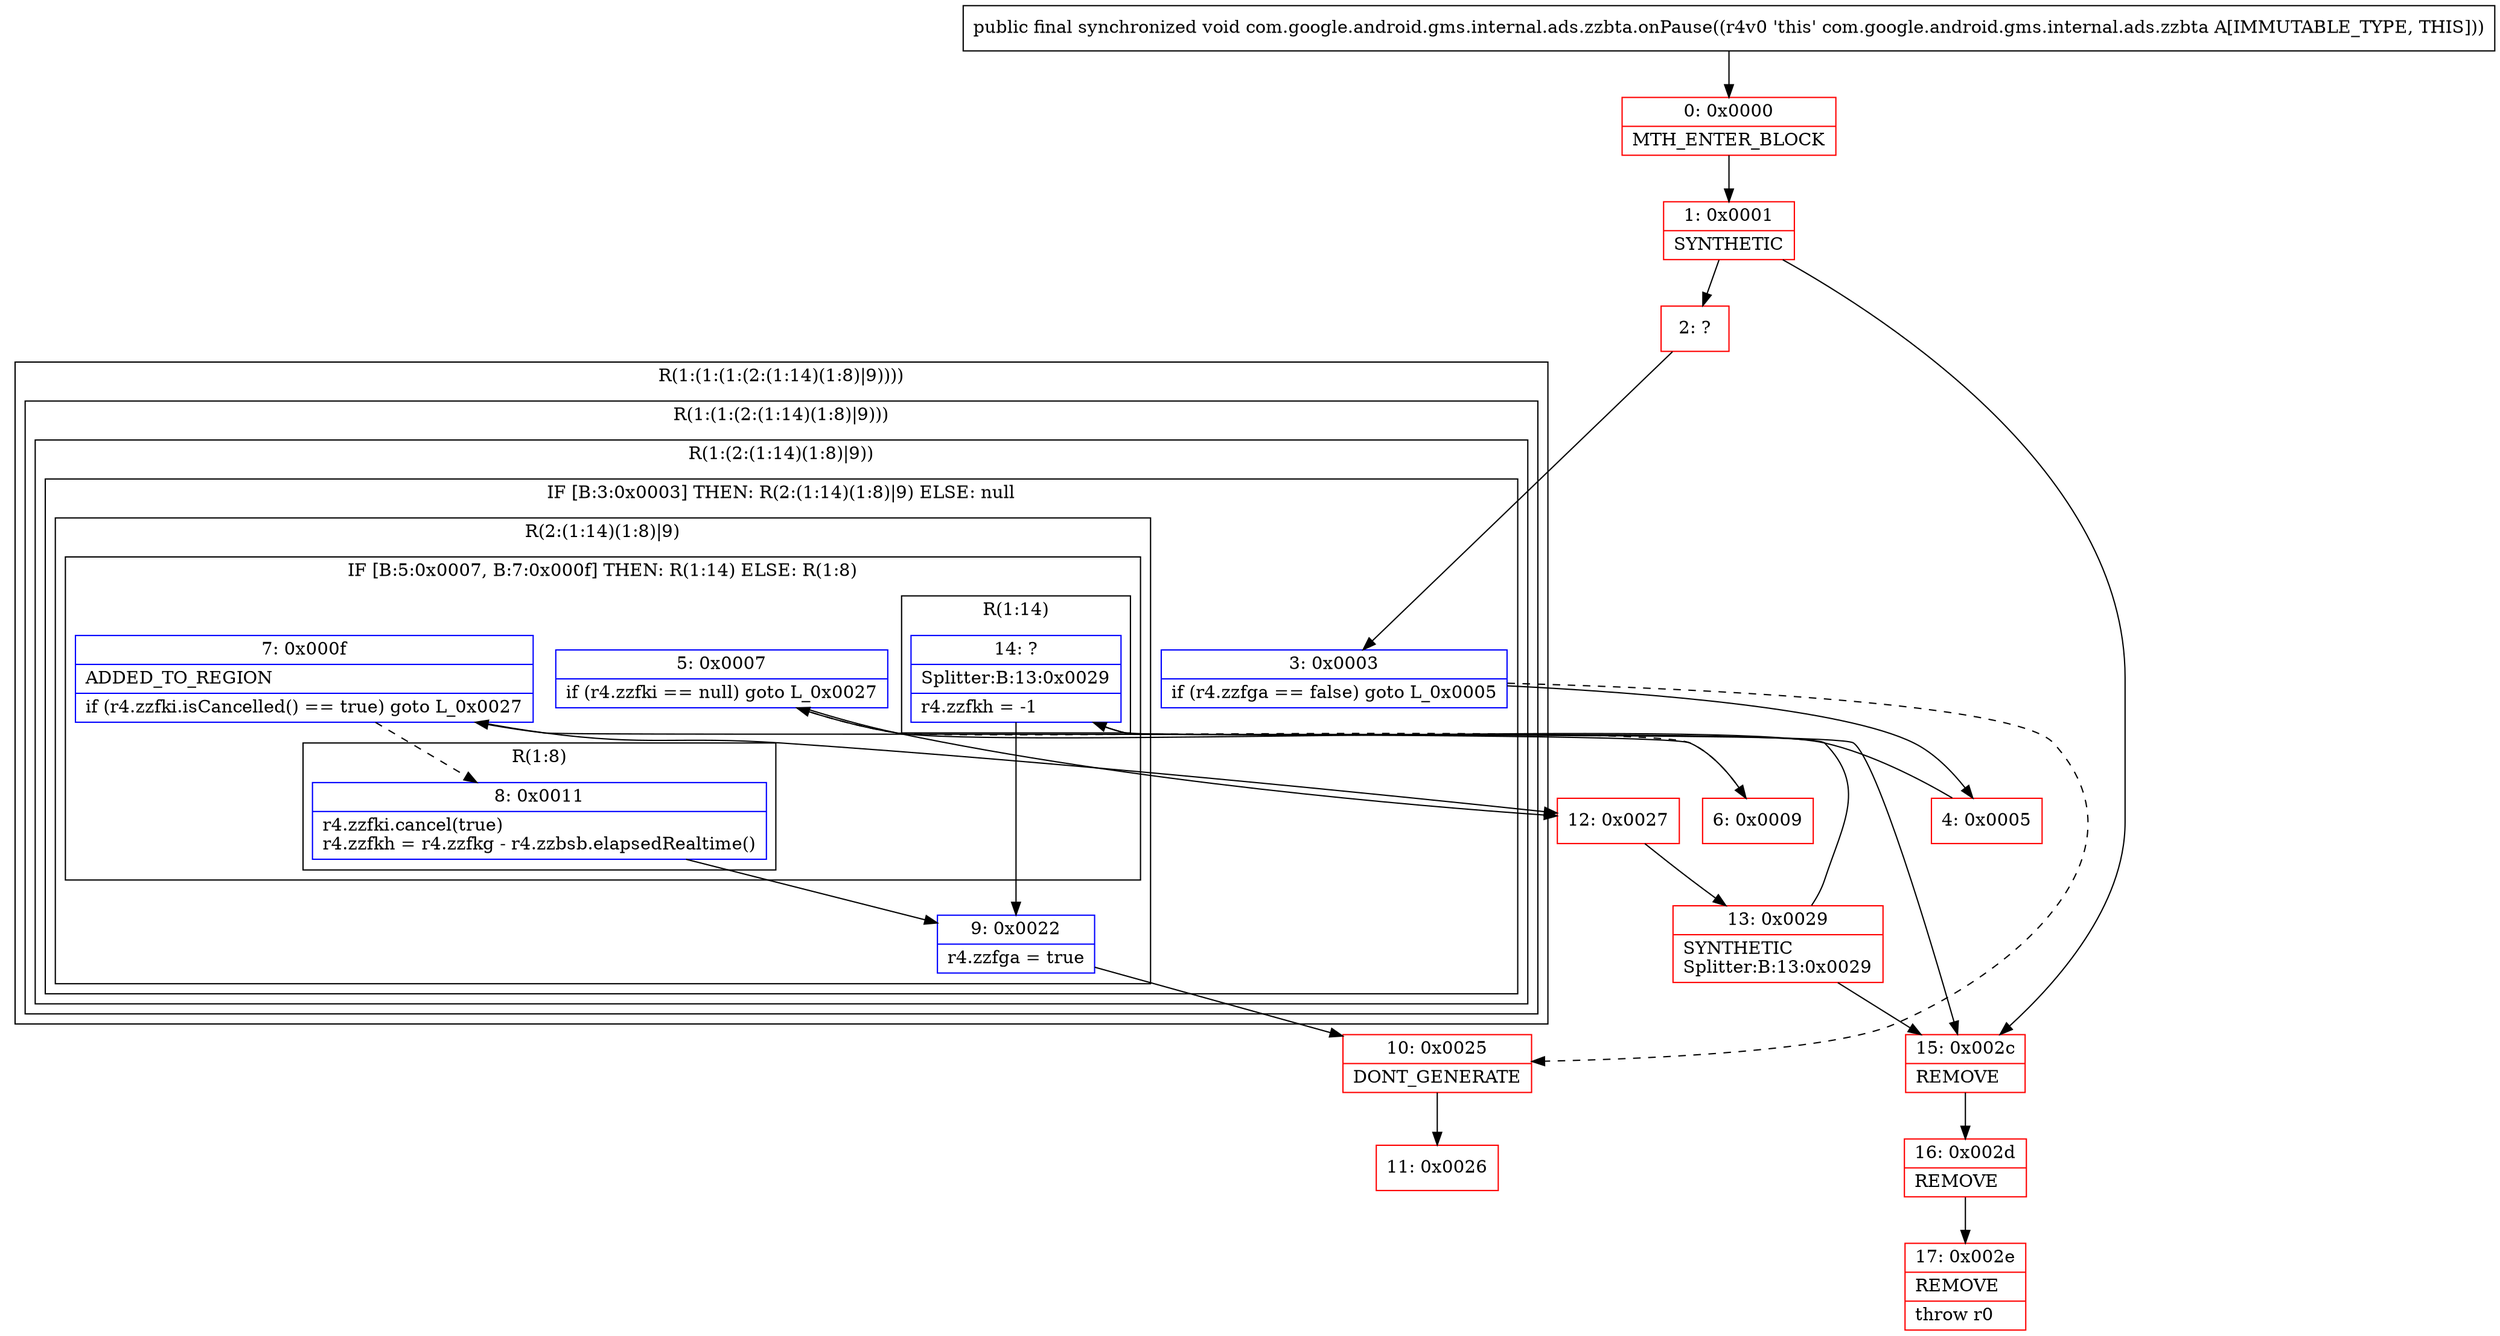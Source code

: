 digraph "CFG forcom.google.android.gms.internal.ads.zzbta.onPause()V" {
subgraph cluster_Region_184378719 {
label = "R(1:(1:(1:(2:(1:14)(1:8)|9))))";
node [shape=record,color=blue];
subgraph cluster_Region_1739547153 {
label = "R(1:(1:(2:(1:14)(1:8)|9)))";
node [shape=record,color=blue];
subgraph cluster_Region_284046383 {
label = "R(1:(2:(1:14)(1:8)|9))";
node [shape=record,color=blue];
subgraph cluster_IfRegion_235152821 {
label = "IF [B:3:0x0003] THEN: R(2:(1:14)(1:8)|9) ELSE: null";
node [shape=record,color=blue];
Node_3 [shape=record,label="{3\:\ 0x0003|if (r4.zzfga == false) goto L_0x0005\l}"];
subgraph cluster_Region_1865576119 {
label = "R(2:(1:14)(1:8)|9)";
node [shape=record,color=blue];
subgraph cluster_IfRegion_1938892458 {
label = "IF [B:5:0x0007, B:7:0x000f] THEN: R(1:14) ELSE: R(1:8)";
node [shape=record,color=blue];
Node_5 [shape=record,label="{5\:\ 0x0007|if (r4.zzfki == null) goto L_0x0027\l}"];
Node_7 [shape=record,label="{7\:\ 0x000f|ADDED_TO_REGION\l|if (r4.zzfki.isCancelled() == true) goto L_0x0027\l}"];
subgraph cluster_Region_314522555 {
label = "R(1:14)";
node [shape=record,color=blue];
Node_14 [shape=record,label="{14\:\ ?|Splitter:B:13:0x0029\l|r4.zzfkh = \-1\l}"];
}
subgraph cluster_Region_1035570644 {
label = "R(1:8)";
node [shape=record,color=blue];
Node_8 [shape=record,label="{8\:\ 0x0011|r4.zzfki.cancel(true)\lr4.zzfkh = r4.zzfkg \- r4.zzbsb.elapsedRealtime()\l}"];
}
}
Node_9 [shape=record,label="{9\:\ 0x0022|r4.zzfga = true\l}"];
}
}
}
}
}
Node_0 [shape=record,color=red,label="{0\:\ 0x0000|MTH_ENTER_BLOCK\l}"];
Node_1 [shape=record,color=red,label="{1\:\ 0x0001|SYNTHETIC\l}"];
Node_2 [shape=record,color=red,label="{2\:\ ?}"];
Node_4 [shape=record,color=red,label="{4\:\ 0x0005}"];
Node_6 [shape=record,color=red,label="{6\:\ 0x0009}"];
Node_10 [shape=record,color=red,label="{10\:\ 0x0025|DONT_GENERATE\l}"];
Node_11 [shape=record,color=red,label="{11\:\ 0x0026}"];
Node_12 [shape=record,color=red,label="{12\:\ 0x0027}"];
Node_13 [shape=record,color=red,label="{13\:\ 0x0029|SYNTHETIC\lSplitter:B:13:0x0029\l}"];
Node_15 [shape=record,color=red,label="{15\:\ 0x002c|REMOVE\l}"];
Node_16 [shape=record,color=red,label="{16\:\ 0x002d|REMOVE\l}"];
Node_17 [shape=record,color=red,label="{17\:\ 0x002e|REMOVE\l|throw r0\l}"];
MethodNode[shape=record,label="{public final synchronized void com.google.android.gms.internal.ads.zzbta.onPause((r4v0 'this' com.google.android.gms.internal.ads.zzbta A[IMMUTABLE_TYPE, THIS])) }"];
MethodNode -> Node_0;
Node_3 -> Node_4;
Node_3 -> Node_10[style=dashed];
Node_5 -> Node_6[style=dashed];
Node_5 -> Node_12;
Node_7 -> Node_8[style=dashed];
Node_7 -> Node_12;
Node_14 -> Node_15;
Node_14 -> Node_9;
Node_8 -> Node_9;
Node_9 -> Node_10;
Node_0 -> Node_1;
Node_1 -> Node_2;
Node_1 -> Node_15;
Node_2 -> Node_3;
Node_4 -> Node_5;
Node_6 -> Node_7;
Node_10 -> Node_11;
Node_12 -> Node_13;
Node_13 -> Node_14;
Node_13 -> Node_15;
Node_15 -> Node_16;
Node_16 -> Node_17;
}

